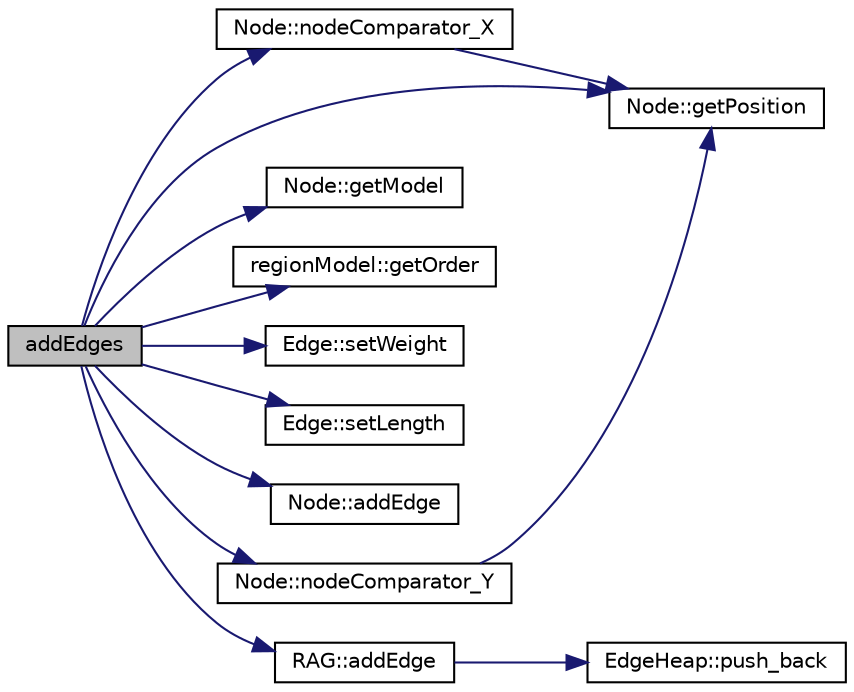 digraph "addEdges"
{
  edge [fontname="Helvetica",fontsize="10",labelfontname="Helvetica",labelfontsize="10"];
  node [fontname="Helvetica",fontsize="10",shape=record];
  rankdir="LR";
  Node1 [label="addEdges",height=0.2,width=0.4,color="black", fillcolor="grey75", style="filled", fontcolor="black"];
  Node1 -> Node2 [color="midnightblue",fontsize="10",style="solid",fontname="Helvetica"];
  Node2 [label="Node::nodeComparator_X",height=0.2,width=0.4,color="black", fillcolor="white", style="filled",URL="$class_node.html#a3e7d93a8f6a1e1c9dd193e64f891f66c"];
  Node2 -> Node3 [color="midnightblue",fontsize="10",style="solid",fontname="Helvetica"];
  Node3 [label="Node::getPosition",height=0.2,width=0.4,color="black", fillcolor="white", style="filled",URL="$class_node.html#aca18f927d6e3e68be84538066f2ed2e7"];
  Node1 -> Node3 [color="midnightblue",fontsize="10",style="solid",fontname="Helvetica"];
  Node1 -> Node4 [color="midnightblue",fontsize="10",style="solid",fontname="Helvetica"];
  Node4 [label="Node::getModel",height=0.2,width=0.4,color="black", fillcolor="white", style="filled",URL="$class_node.html#a412d0d4c9e031df3f73aac5ad0f1fa08"];
  Node1 -> Node5 [color="midnightblue",fontsize="10",style="solid",fontname="Helvetica"];
  Node5 [label="regionModel::getOrder",height=0.2,width=0.4,color="black", fillcolor="white", style="filled",URL="$classregion_model.html#a2633dae3f5659e51ca70997c150a855d"];
  Node1 -> Node6 [color="midnightblue",fontsize="10",style="solid",fontname="Helvetica"];
  Node6 [label="Edge::setWeight",height=0.2,width=0.4,color="black", fillcolor="white", style="filled",URL="$class_edge.html#a0e714b0d6ff9faf693d7dbe6b452ebd6"];
  Node1 -> Node7 [color="midnightblue",fontsize="10",style="solid",fontname="Helvetica"];
  Node7 [label="Edge::setLength",height=0.2,width=0.4,color="black", fillcolor="white", style="filled",URL="$class_edge.html#aa5cc06c446043131c4ad2ccafee622a4"];
  Node1 -> Node8 [color="midnightblue",fontsize="10",style="solid",fontname="Helvetica"];
  Node8 [label="Node::addEdge",height=0.2,width=0.4,color="black", fillcolor="white", style="filled",URL="$class_node.html#a6f22cf3bdc3859d6cba8f15bbc2cb8ea"];
  Node1 -> Node9 [color="midnightblue",fontsize="10",style="solid",fontname="Helvetica"];
  Node9 [label="RAG::addEdge",height=0.2,width=0.4,color="black", fillcolor="white", style="filled",URL="$class_r_a_g.html#a6f22cf3bdc3859d6cba8f15bbc2cb8ea"];
  Node9 -> Node10 [color="midnightblue",fontsize="10",style="solid",fontname="Helvetica"];
  Node10 [label="EdgeHeap::push_back",height=0.2,width=0.4,color="black", fillcolor="white", style="filled",URL="$class_edge_heap.html#a12f84f91ff89839d317cd1b0e573ab82"];
  Node1 -> Node11 [color="midnightblue",fontsize="10",style="solid",fontname="Helvetica"];
  Node11 [label="Node::nodeComparator_Y",height=0.2,width=0.4,color="black", fillcolor="white", style="filled",URL="$class_node.html#a7007be833d5eda5aefce0086fa856022"];
  Node11 -> Node3 [color="midnightblue",fontsize="10",style="solid",fontname="Helvetica"];
}
